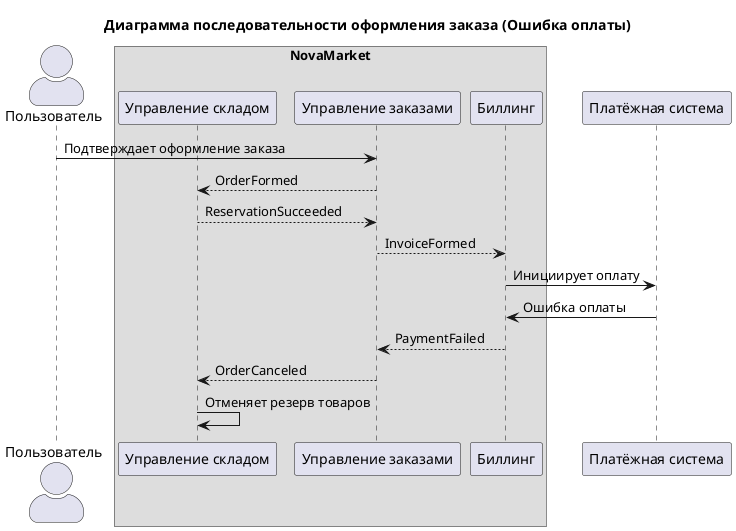 @startuml
skinparam actorStyle awesome

title Диаграмма последовательности оформления заказа (Ошибка оплаты)

actor Пользователь  as user

box "NovaMarket"
    participant "Управление складом" as warehouse
    participant "Управление заказами" as orders_manager
    participant "Биллинг" as billing
end box

participant "Платёжная система" as payment_gateway

user -> orders_manager: Подтверждает оформление заказа
orders_manager --> warehouse: OrderFormed
warehouse --> orders_manager: ReservationSucceeded
orders_manager --> billing: InvoiceFormed
billing -> payment_gateway: Инициирует оплату
payment_gateway -> billing: Ошибка оплаты
billing --> orders_manager: PaymentFailed
orders_manager --> warehouse: OrderCanceled
warehouse -> warehouse: Отменяет резерв товаров

@enduml